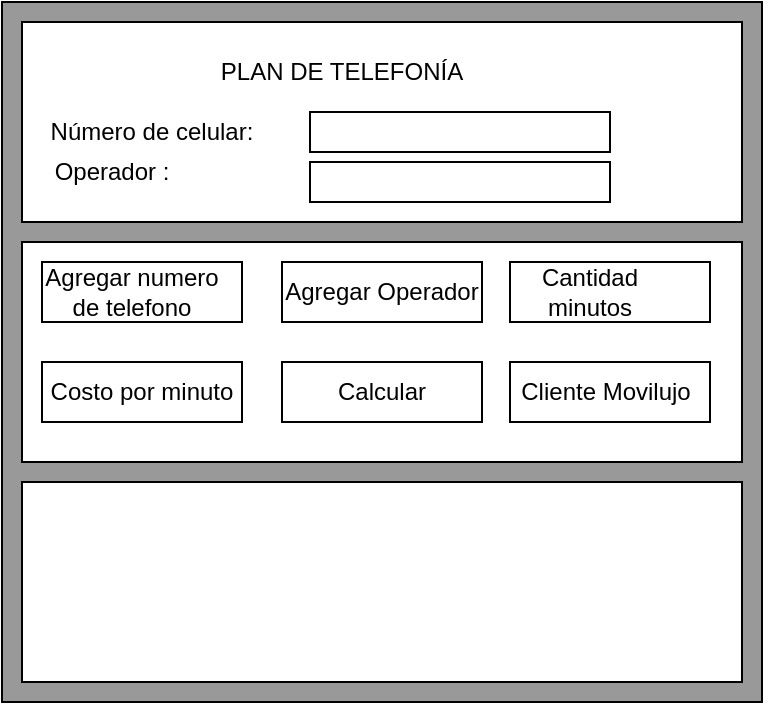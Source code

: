 <mxfile>
    <diagram id="ESjYtATiIuVa_F0HiUzZ" name="Página-1">
        <mxGraphModel dx="1060" dy="470" grid="1" gridSize="10" guides="1" tooltips="1" connect="1" arrows="1" fold="1" page="1" pageScale="1" pageWidth="827" pageHeight="1169" math="0" shadow="0">
            <root>
                <mxCell id="0"/>
                <mxCell id="1" parent="0"/>
                <mxCell id="14" value="" style="rounded=0;whiteSpace=wrap;html=1;fillColor=#999999;" vertex="1" parent="1">
                    <mxGeometry x="110" y="50" width="380" height="350" as="geometry"/>
                </mxCell>
                <mxCell id="16" value="" style="rounded=0;whiteSpace=wrap;html=1;" vertex="1" parent="1">
                    <mxGeometry x="120" y="60" width="360" height="100" as="geometry"/>
                </mxCell>
                <mxCell id="18" value="PLAN DE TELEFONÍA" style="text;html=1;strokeColor=none;fillColor=none;align=center;verticalAlign=middle;whiteSpace=wrap;rounded=0;" vertex="1" parent="1">
                    <mxGeometry x="200" y="70" width="160" height="30" as="geometry"/>
                </mxCell>
                <mxCell id="19" value="Número de celular:" style="text;html=1;strokeColor=none;fillColor=none;align=center;verticalAlign=middle;whiteSpace=wrap;rounded=0;" vertex="1" parent="1">
                    <mxGeometry x="130" y="100" width="110" height="30" as="geometry"/>
                </mxCell>
                <mxCell id="20" value="Operador :" style="text;html=1;strokeColor=none;fillColor=none;align=center;verticalAlign=middle;whiteSpace=wrap;rounded=0;" vertex="1" parent="1">
                    <mxGeometry x="130" y="120" width="70" height="30" as="geometry"/>
                </mxCell>
                <mxCell id="22" value="" style="rounded=0;whiteSpace=wrap;html=1;" vertex="1" parent="1">
                    <mxGeometry x="120" y="170" width="360" height="110" as="geometry"/>
                </mxCell>
                <mxCell id="23" value="" style="rounded=0;whiteSpace=wrap;html=1;" vertex="1" parent="1">
                    <mxGeometry x="130" y="180" width="100" height="30" as="geometry"/>
                </mxCell>
                <mxCell id="24" value="Agregar numero de telefono" style="text;html=1;strokeColor=none;fillColor=none;align=center;verticalAlign=middle;whiteSpace=wrap;rounded=0;" vertex="1" parent="1">
                    <mxGeometry x="130" y="180" width="90" height="30" as="geometry"/>
                </mxCell>
                <mxCell id="25" value="" style="rounded=0;whiteSpace=wrap;html=1;" vertex="1" parent="1">
                    <mxGeometry x="250" y="180" width="100" height="30" as="geometry"/>
                </mxCell>
                <mxCell id="26" value="Agregar Operador" style="text;html=1;strokeColor=none;fillColor=none;align=center;verticalAlign=middle;whiteSpace=wrap;rounded=0;" vertex="1" parent="1">
                    <mxGeometry x="250" y="180" width="100" height="30" as="geometry"/>
                </mxCell>
                <mxCell id="27" value="" style="rounded=0;whiteSpace=wrap;html=1;" vertex="1" parent="1">
                    <mxGeometry x="364" y="180" width="100" height="30" as="geometry"/>
                </mxCell>
                <mxCell id="28" value="Cantidad minutos" style="text;html=1;strokeColor=none;fillColor=none;align=center;verticalAlign=middle;whiteSpace=wrap;rounded=0;" vertex="1" parent="1">
                    <mxGeometry x="364" y="180" width="80" height="30" as="geometry"/>
                </mxCell>
                <mxCell id="29" value="" style="rounded=0;whiteSpace=wrap;html=1;" vertex="1" parent="1">
                    <mxGeometry x="130" y="230" width="100" height="30" as="geometry"/>
                </mxCell>
                <mxCell id="30" value="Costo por minuto" style="text;html=1;strokeColor=none;fillColor=none;align=center;verticalAlign=middle;whiteSpace=wrap;rounded=0;" vertex="1" parent="1">
                    <mxGeometry x="130" y="230" width="100" height="30" as="geometry"/>
                </mxCell>
                <mxCell id="31" value="" style="rounded=0;whiteSpace=wrap;html=1;" vertex="1" parent="1">
                    <mxGeometry x="364" y="230" width="100" height="30" as="geometry"/>
                </mxCell>
                <mxCell id="32" value="Cliente Movilujo" style="text;html=1;strokeColor=none;fillColor=none;align=center;verticalAlign=middle;whiteSpace=wrap;rounded=0;" vertex="1" parent="1">
                    <mxGeometry x="364" y="230" width="96" height="30" as="geometry"/>
                </mxCell>
                <mxCell id="33" value="" style="rounded=0;whiteSpace=wrap;html=1;" vertex="1" parent="1">
                    <mxGeometry x="250" y="230" width="100" height="30" as="geometry"/>
                </mxCell>
                <mxCell id="34" value="Calcular" style="text;html=1;strokeColor=none;fillColor=none;align=center;verticalAlign=middle;whiteSpace=wrap;rounded=0;" vertex="1" parent="1">
                    <mxGeometry x="250" y="230" width="100" height="30" as="geometry"/>
                </mxCell>
                <mxCell id="36" value="" style="rounded=0;whiteSpace=wrap;html=1;" vertex="1" parent="1">
                    <mxGeometry x="120" y="290" width="360" height="100" as="geometry"/>
                </mxCell>
                <mxCell id="37" value="" style="rounded=0;whiteSpace=wrap;html=1;fillColor=#FFFFFF;" vertex="1" parent="1">
                    <mxGeometry x="264" y="105" width="150" height="20" as="geometry"/>
                </mxCell>
                <mxCell id="38" value="" style="rounded=0;whiteSpace=wrap;html=1;fillColor=#FFFFFF;" vertex="1" parent="1">
                    <mxGeometry x="264" y="130" width="150" height="20" as="geometry"/>
                </mxCell>
            </root>
        </mxGraphModel>
    </diagram>
</mxfile>